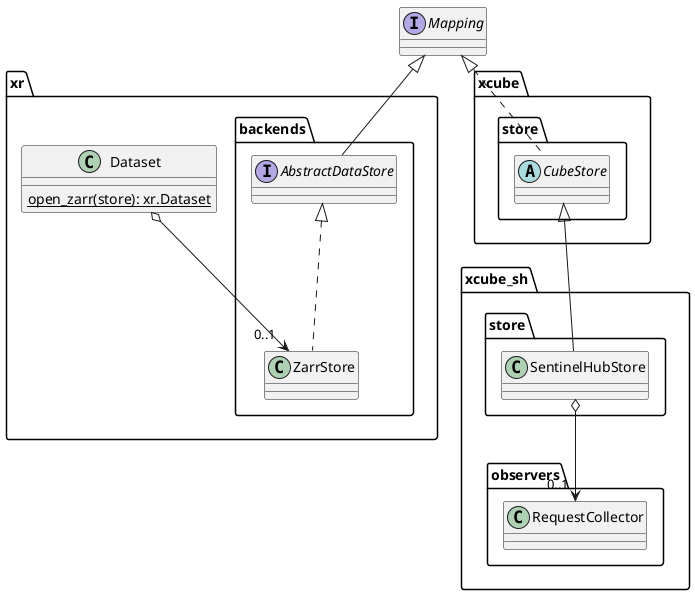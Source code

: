 @startuml


class xr.Dataset {
    {static} open_zarr(store): xr.Dataset
}

interface xr.backends.AbstractDataStore extends Mapping {
}

class xr.backends.ZarrStore implements xr.backends.AbstractDataStore {
}





abstract class xcube.store.CubeStore implements Mapping {
}

class xcube_sh.store.SentinelHubStore extends xcube.store.CubeStore {
}

class xcube_sh.observers.RequestCollector {
}

xr.Dataset  o-->  "0..1 " xr.backends.ZarrStore
xcube_sh.store.SentinelHubStore  o-->  "0..1 " xcube_sh.observers.RequestCollector


@enduml